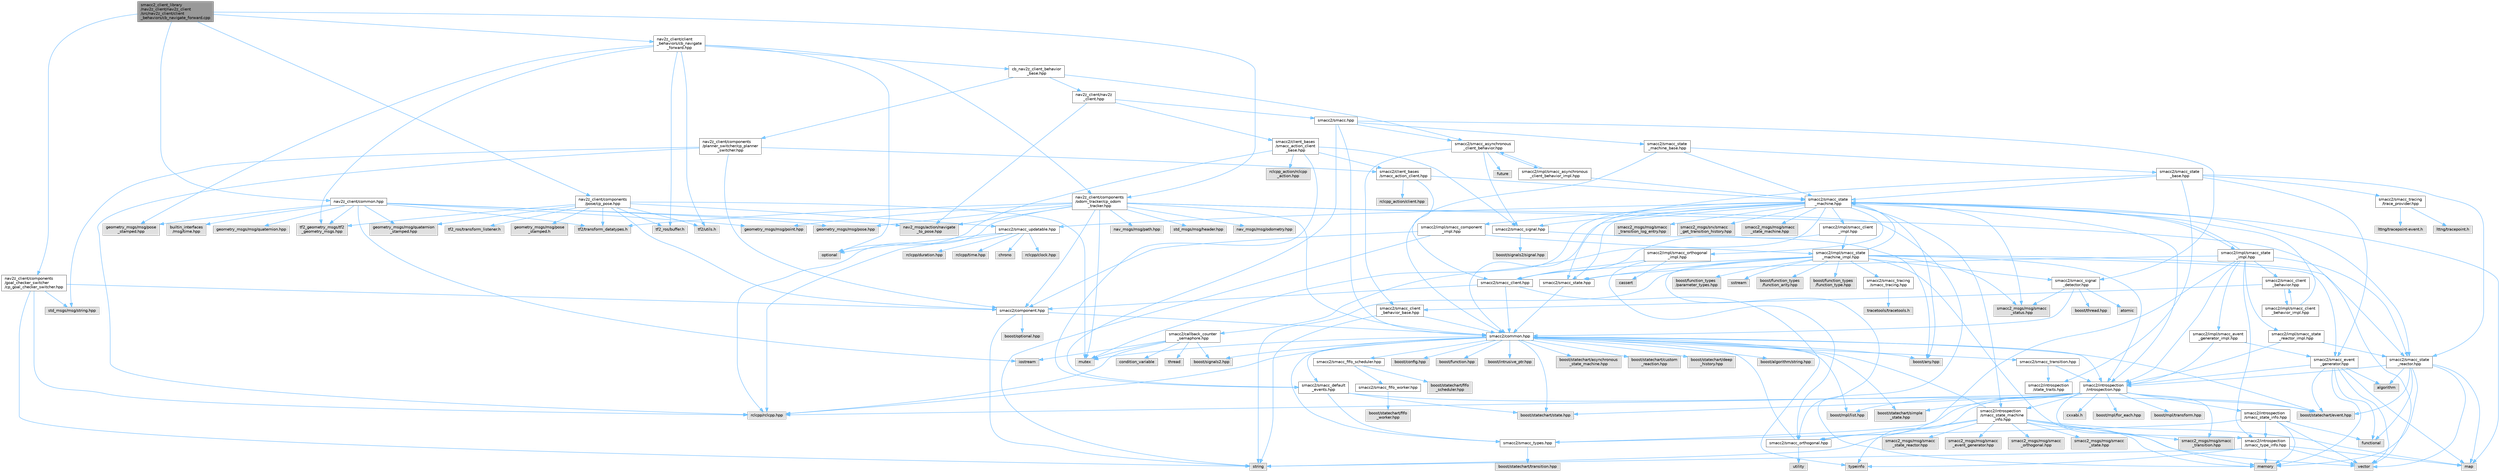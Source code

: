 digraph "smacc2_client_library/nav2z_client/nav2z_client/src/nav2z_client/client_behaviors/cb_navigate_forward.cpp"
{
 // LATEX_PDF_SIZE
  bgcolor="transparent";
  edge [fontname=Helvetica,fontsize=10,labelfontname=Helvetica,labelfontsize=10];
  node [fontname=Helvetica,fontsize=10,shape=box,height=0.2,width=0.4];
  Node1 [label="smacc2_client_library\l/nav2z_client/nav2z_client\l/src/nav2z_client/client\l_behaviors/cb_navigate_forward.cpp",height=0.2,width=0.4,color="gray40", fillcolor="grey60", style="filled", fontcolor="black",tooltip=" "];
  Node1 -> Node2 [color="steelblue1",style="solid"];
  Node2 [label="nav2z_client/common.hpp",height=0.2,width=0.4,color="grey40", fillcolor="white", style="filled",URL="$client__library_2nav2z__client_2nav2z__client_2include_2nav2z__client_2common_8hpp.html",tooltip=" "];
  Node2 -> Node3 [color="steelblue1",style="solid"];
  Node3 [label="iostream",height=0.2,width=0.4,color="grey60", fillcolor="#E0E0E0", style="filled",tooltip=" "];
  Node2 -> Node4 [color="steelblue1",style="solid"];
  Node4 [label="tf2/transform_datatypes.h",height=0.2,width=0.4,color="grey60", fillcolor="#E0E0E0", style="filled",tooltip=" "];
  Node2 -> Node5 [color="steelblue1",style="solid"];
  Node5 [label="builtin_interfaces\l/msg/time.hpp",height=0.2,width=0.4,color="grey60", fillcolor="#E0E0E0", style="filled",tooltip=" "];
  Node2 -> Node6 [color="steelblue1",style="solid"];
  Node6 [label="geometry_msgs/msg/point.hpp",height=0.2,width=0.4,color="grey60", fillcolor="#E0E0E0", style="filled",tooltip=" "];
  Node2 -> Node7 [color="steelblue1",style="solid"];
  Node7 [label="geometry_msgs/msg/pose.hpp",height=0.2,width=0.4,color="grey60", fillcolor="#E0E0E0", style="filled",tooltip=" "];
  Node2 -> Node8 [color="steelblue1",style="solid"];
  Node8 [label="geometry_msgs/msg/pose\l_stamped.hpp",height=0.2,width=0.4,color="grey60", fillcolor="#E0E0E0", style="filled",tooltip=" "];
  Node2 -> Node9 [color="steelblue1",style="solid"];
  Node9 [label="geometry_msgs/msg/quaternion.hpp",height=0.2,width=0.4,color="grey60", fillcolor="#E0E0E0", style="filled",tooltip=" "];
  Node2 -> Node10 [color="steelblue1",style="solid"];
  Node10 [label="geometry_msgs/msg/quaternion\l_stamped.hpp",height=0.2,width=0.4,color="grey60", fillcolor="#E0E0E0", style="filled",tooltip=" "];
  Node2 -> Node11 [color="steelblue1",style="solid"];
  Node11 [label="nav2_msgs/action/navigate\l_to_pose.hpp",height=0.2,width=0.4,color="grey60", fillcolor="#E0E0E0", style="filled",tooltip=" "];
  Node2 -> Node12 [color="steelblue1",style="solid"];
  Node12 [label="tf2_geometry_msgs/tf2\l_geometry_msgs.hpp",height=0.2,width=0.4,color="grey60", fillcolor="#E0E0E0", style="filled",tooltip=" "];
  Node1 -> Node13 [color="steelblue1",style="solid"];
  Node13 [label="nav2z_client/client\l_behaviors/cb_navigate\l_forward.hpp",height=0.2,width=0.4,color="grey40", fillcolor="white", style="filled",URL="$cb__navigate__forward_8hpp.html",tooltip=" "];
  Node13 -> Node14 [color="steelblue1",style="solid"];
  Node14 [label="tf2/utils.h",height=0.2,width=0.4,color="grey60", fillcolor="#E0E0E0", style="filled",tooltip=" "];
  Node13 -> Node15 [color="steelblue1",style="solid"];
  Node15 [label="tf2_ros/buffer.h",height=0.2,width=0.4,color="grey60", fillcolor="#E0E0E0", style="filled",tooltip=" "];
  Node13 -> Node8 [color="steelblue1",style="solid"];
  Node13 -> Node16 [color="steelblue1",style="solid"];
  Node16 [label="nav2z_client/components\l/odom_tracker/cp_odom\l_tracker.hpp",height=0.2,width=0.4,color="grey40", fillcolor="white", style="filled",URL="$cp__odom__tracker_8hpp.html",tooltip=" "];
  Node16 -> Node4 [color="steelblue1",style="solid"];
  Node16 -> Node17 [color="steelblue1",style="solid"];
  Node17 [label="smacc2/common.hpp",height=0.2,width=0.4,color="grey40", fillcolor="white", style="filled",URL="$include_2smacc2_2common_8hpp.html",tooltip=" "];
  Node17 -> Node18 [color="steelblue1",style="solid"];
  Node18 [label="boost/statechart/asynchronous\l_state_machine.hpp",height=0.2,width=0.4,color="grey60", fillcolor="#E0E0E0", style="filled",tooltip=" "];
  Node17 -> Node19 [color="steelblue1",style="solid"];
  Node19 [label="boost/statechart/custom\l_reaction.hpp",height=0.2,width=0.4,color="grey60", fillcolor="#E0E0E0", style="filled",tooltip=" "];
  Node17 -> Node20 [color="steelblue1",style="solid"];
  Node20 [label="boost/statechart/deep\l_history.hpp",height=0.2,width=0.4,color="grey60", fillcolor="#E0E0E0", style="filled",tooltip=" "];
  Node17 -> Node21 [color="steelblue1",style="solid"];
  Node21 [label="boost/statechart/event.hpp",height=0.2,width=0.4,color="grey60", fillcolor="#E0E0E0", style="filled",tooltip=" "];
  Node17 -> Node22 [color="steelblue1",style="solid"];
  Node22 [label="boost/statechart/simple\l_state.hpp",height=0.2,width=0.4,color="grey60", fillcolor="#E0E0E0", style="filled",tooltip=" "];
  Node17 -> Node23 [color="steelblue1",style="solid"];
  Node23 [label="boost/statechart/state.hpp",height=0.2,width=0.4,color="grey60", fillcolor="#E0E0E0", style="filled",tooltip=" "];
  Node17 -> Node24 [color="steelblue1",style="solid"];
  Node24 [label="boost/algorithm/string.hpp",height=0.2,width=0.4,color="grey60", fillcolor="#E0E0E0", style="filled",tooltip=" "];
  Node17 -> Node25 [color="steelblue1",style="solid"];
  Node25 [label="boost/any.hpp",height=0.2,width=0.4,color="grey60", fillcolor="#E0E0E0", style="filled",tooltip=" "];
  Node17 -> Node26 [color="steelblue1",style="solid"];
  Node26 [label="boost/config.hpp",height=0.2,width=0.4,color="grey60", fillcolor="#E0E0E0", style="filled",tooltip=" "];
  Node17 -> Node27 [color="steelblue1",style="solid"];
  Node27 [label="boost/function.hpp",height=0.2,width=0.4,color="grey60", fillcolor="#E0E0E0", style="filled",tooltip=" "];
  Node17 -> Node28 [color="steelblue1",style="solid"];
  Node28 [label="boost/intrusive_ptr.hpp",height=0.2,width=0.4,color="grey60", fillcolor="#E0E0E0", style="filled",tooltip=" "];
  Node17 -> Node29 [color="steelblue1",style="solid"];
  Node29 [label="boost/mpl/list.hpp",height=0.2,width=0.4,color="grey60", fillcolor="#E0E0E0", style="filled",tooltip=" "];
  Node17 -> Node30 [color="steelblue1",style="solid"];
  Node30 [label="boost/signals2.hpp",height=0.2,width=0.4,color="grey60", fillcolor="#E0E0E0", style="filled",tooltip=" "];
  Node17 -> Node31 [color="steelblue1",style="solid"];
  Node31 [label="mutex",height=0.2,width=0.4,color="grey60", fillcolor="#E0E0E0", style="filled",tooltip=" "];
  Node17 -> Node32 [color="steelblue1",style="solid"];
  Node32 [label="rclcpp/rclcpp.hpp",height=0.2,width=0.4,color="grey60", fillcolor="#E0E0E0", style="filled",tooltip=" "];
  Node17 -> Node33 [color="steelblue1",style="solid"];
  Node33 [label="smacc2/introspection\l/introspection.hpp",height=0.2,width=0.4,color="grey40", fillcolor="white", style="filled",URL="$introspection_8hpp.html",tooltip=" "];
  Node33 -> Node21 [color="steelblue1",style="solid"];
  Node33 -> Node22 [color="steelblue1",style="solid"];
  Node33 -> Node23 [color="steelblue1",style="solid"];
  Node33 -> Node34 [color="steelblue1",style="solid"];
  Node34 [label="boost/mpl/for_each.hpp",height=0.2,width=0.4,color="grey60", fillcolor="#E0E0E0", style="filled",tooltip=" "];
  Node33 -> Node29 [color="steelblue1",style="solid"];
  Node33 -> Node35 [color="steelblue1",style="solid"];
  Node35 [label="boost/mpl/transform.hpp",height=0.2,width=0.4,color="grey60", fillcolor="#E0E0E0", style="filled",tooltip=" "];
  Node33 -> Node32 [color="steelblue1",style="solid"];
  Node33 -> Node36 [color="steelblue1",style="solid"];
  Node36 [label="typeinfo",height=0.2,width=0.4,color="grey60", fillcolor="#E0E0E0", style="filled",tooltip=" "];
  Node33 -> Node37 [color="steelblue1",style="solid"];
  Node37 [label="smacc2/introspection\l/smacc_state_info.hpp",height=0.2,width=0.4,color="grey40", fillcolor="white", style="filled",URL="$smacc__state__info_8hpp.html",tooltip=" "];
  Node37 -> Node38 [color="steelblue1",style="solid"];
  Node38 [label="functional",height=0.2,width=0.4,color="grey60", fillcolor="#E0E0E0", style="filled",tooltip=" "];
  Node37 -> Node39 [color="steelblue1",style="solid"];
  Node39 [label="memory",height=0.2,width=0.4,color="grey60", fillcolor="#E0E0E0", style="filled",tooltip=" "];
  Node37 -> Node40 [color="steelblue1",style="solid"];
  Node40 [label="smacc2/introspection\l/smacc_type_info.hpp",height=0.2,width=0.4,color="grey40", fillcolor="white", style="filled",URL="$smacc__type__info_8hpp.html",tooltip=" "];
  Node40 -> Node41 [color="steelblue1",style="solid"];
  Node41 [label="map",height=0.2,width=0.4,color="grey60", fillcolor="#E0E0E0", style="filled",tooltip=" "];
  Node40 -> Node39 [color="steelblue1",style="solid"];
  Node40 -> Node42 [color="steelblue1",style="solid"];
  Node42 [label="string",height=0.2,width=0.4,color="grey60", fillcolor="#E0E0E0", style="filled",tooltip=" "];
  Node40 -> Node36 [color="steelblue1",style="solid"];
  Node40 -> Node43 [color="steelblue1",style="solid"];
  Node43 [label="vector",height=0.2,width=0.4,color="grey60", fillcolor="#E0E0E0", style="filled",tooltip=" "];
  Node37 -> Node44 [color="steelblue1",style="solid"];
  Node44 [label="smacc2/smacc_types.hpp",height=0.2,width=0.4,color="grey40", fillcolor="white", style="filled",URL="$smacc__types_8hpp.html",tooltip=" "];
  Node44 -> Node45 [color="steelblue1",style="solid"];
  Node45 [label="boost/statechart/transition.hpp",height=0.2,width=0.4,color="grey60", fillcolor="#E0E0E0", style="filled",tooltip=" "];
  Node37 -> Node43 [color="steelblue1",style="solid"];
  Node33 -> Node40 [color="steelblue1",style="solid"];
  Node33 -> Node44 [color="steelblue1",style="solid"];
  Node33 -> Node46 [color="steelblue1",style="solid"];
  Node46 [label="cxxabi.h",height=0.2,width=0.4,color="grey60", fillcolor="#E0E0E0", style="filled",tooltip=" "];
  Node33 -> Node47 [color="steelblue1",style="solid"];
  Node47 [label="smacc2_msgs/msg/smacc\l_transition.hpp",height=0.2,width=0.4,color="grey60", fillcolor="#E0E0E0", style="filled",tooltip=" "];
  Node33 -> Node48 [color="steelblue1",style="solid"];
  Node48 [label="smacc2/introspection\l/smacc_state_machine\l_info.hpp",height=0.2,width=0.4,color="grey40", fillcolor="white", style="filled",URL="$smacc__state__machine__info_8hpp.html",tooltip=" "];
  Node48 -> Node41 [color="steelblue1",style="solid"];
  Node48 -> Node39 [color="steelblue1",style="solid"];
  Node48 -> Node42 [color="steelblue1",style="solid"];
  Node48 -> Node43 [color="steelblue1",style="solid"];
  Node48 -> Node17 [color="steelblue1",style="solid"];
  Node48 -> Node49 [color="steelblue1",style="solid"];
  Node49 [label="smacc2/smacc_orthogonal.hpp",height=0.2,width=0.4,color="grey40", fillcolor="white", style="filled",URL="$smacc__orthogonal_8hpp.html",tooltip=" "];
  Node49 -> Node17 [color="steelblue1",style="solid"];
  Node49 -> Node50 [color="steelblue1",style="solid"];
  Node50 [label="utility",height=0.2,width=0.4,color="grey60", fillcolor="#E0E0E0", style="filled",tooltip=" "];
  Node48 -> Node51 [color="steelblue1",style="solid"];
  Node51 [label="smacc2_msgs/msg/smacc\l_event_generator.hpp",height=0.2,width=0.4,color="grey60", fillcolor="#E0E0E0", style="filled",tooltip=" "];
  Node48 -> Node52 [color="steelblue1",style="solid"];
  Node52 [label="smacc2_msgs/msg/smacc\l_orthogonal.hpp",height=0.2,width=0.4,color="grey60", fillcolor="#E0E0E0", style="filled",tooltip=" "];
  Node48 -> Node53 [color="steelblue1",style="solid"];
  Node53 [label="smacc2_msgs/msg/smacc\l_state.hpp",height=0.2,width=0.4,color="grey60", fillcolor="#E0E0E0", style="filled",tooltip=" "];
  Node48 -> Node54 [color="steelblue1",style="solid"];
  Node54 [label="smacc2_msgs/msg/smacc\l_state_reactor.hpp",height=0.2,width=0.4,color="grey60", fillcolor="#E0E0E0", style="filled",tooltip=" "];
  Node48 -> Node47 [color="steelblue1",style="solid"];
  Node17 -> Node55 [color="steelblue1",style="solid"];
  Node55 [label="smacc2/smacc_fifo_scheduler.hpp",height=0.2,width=0.4,color="grey40", fillcolor="white", style="filled",URL="$smacc__fifo__scheduler_8hpp.html",tooltip=" "];
  Node55 -> Node56 [color="steelblue1",style="solid"];
  Node56 [label="boost/statechart/fifo\l_scheduler.hpp",height=0.2,width=0.4,color="grey60", fillcolor="#E0E0E0", style="filled",tooltip=" "];
  Node55 -> Node57 [color="steelblue1",style="solid"];
  Node57 [label="smacc2/smacc_fifo_worker.hpp",height=0.2,width=0.4,color="grey40", fillcolor="white", style="filled",URL="$smacc__fifo__worker_8hpp.html",tooltip=" "];
  Node57 -> Node58 [color="steelblue1",style="solid"];
  Node58 [label="boost/statechart/fifo\l_worker.hpp",height=0.2,width=0.4,color="grey60", fillcolor="#E0E0E0", style="filled",tooltip=" "];
  Node17 -> Node44 [color="steelblue1",style="solid"];
  Node17 -> Node59 [color="steelblue1",style="solid"];
  Node59 [label="smacc2/smacc_default\l_events.hpp",height=0.2,width=0.4,color="grey40", fillcolor="white", style="filled",URL="$smacc__default__events_8hpp.html",tooltip=" "];
  Node59 -> Node44 [color="steelblue1",style="solid"];
  Node59 -> Node21 [color="steelblue1",style="solid"];
  Node59 -> Node23 [color="steelblue1",style="solid"];
  Node17 -> Node60 [color="steelblue1",style="solid"];
  Node60 [label="smacc2/smacc_transition.hpp",height=0.2,width=0.4,color="grey40", fillcolor="white", style="filled",URL="$smacc__transition_8hpp.html",tooltip=" "];
  Node60 -> Node33 [color="steelblue1",style="solid"];
  Node60 -> Node61 [color="steelblue1",style="solid"];
  Node61 [label="smacc2/introspection\l/state_traits.hpp",height=0.2,width=0.4,color="grey40", fillcolor="white", style="filled",URL="$state__traits_8hpp.html",tooltip=" "];
  Node16 -> Node62 [color="steelblue1",style="solid"];
  Node62 [label="smacc2/component.hpp",height=0.2,width=0.4,color="grey40", fillcolor="white", style="filled",URL="$component_8hpp.html",tooltip=" "];
  Node62 -> Node42 [color="steelblue1",style="solid"];
  Node62 -> Node63 [color="steelblue1",style="solid"];
  Node63 [label="boost/optional.hpp",height=0.2,width=0.4,color="grey60", fillcolor="#E0E0E0", style="filled",tooltip=" "];
  Node62 -> Node17 [color="steelblue1",style="solid"];
  Node16 -> Node32 [color="steelblue1",style="solid"];
  Node16 -> Node39 [color="steelblue1",style="solid"];
  Node16 -> Node31 [color="steelblue1",style="solid"];
  Node16 -> Node43 [color="steelblue1",style="solid"];
  Node16 -> Node6 [color="steelblue1",style="solid"];
  Node16 -> Node7 [color="steelblue1",style="solid"];
  Node16 -> Node11 [color="steelblue1",style="solid"];
  Node16 -> Node64 [color="steelblue1",style="solid"];
  Node64 [label="nav_msgs/msg/odometry.hpp",height=0.2,width=0.4,color="grey60", fillcolor="#E0E0E0", style="filled",tooltip=" "];
  Node16 -> Node65 [color="steelblue1",style="solid"];
  Node65 [label="nav_msgs/msg/path.hpp",height=0.2,width=0.4,color="grey60", fillcolor="#E0E0E0", style="filled",tooltip=" "];
  Node16 -> Node66 [color="steelblue1",style="solid"];
  Node66 [label="std_msgs/msg/header.hpp",height=0.2,width=0.4,color="grey60", fillcolor="#E0E0E0", style="filled",tooltip=" "];
  Node13 -> Node67 [color="steelblue1",style="solid"];
  Node67 [label="optional",height=0.2,width=0.4,color="grey60", fillcolor="#E0E0E0", style="filled",tooltip=" "];
  Node13 -> Node12 [color="steelblue1",style="solid"];
  Node13 -> Node68 [color="steelblue1",style="solid"];
  Node68 [label="cb_nav2z_client_behavior\l_base.hpp",height=0.2,width=0.4,color="grey40", fillcolor="white", style="filled",URL="$cb__nav2z__client__behavior__base_8hpp.html",tooltip=" "];
  Node68 -> Node69 [color="steelblue1",style="solid"];
  Node69 [label="nav2z_client/components\l/planner_switcher/cp_planner\l_switcher.hpp",height=0.2,width=0.4,color="grey40", fillcolor="white", style="filled",URL="$cp__planner__switcher_8hpp.html",tooltip=" "];
  Node69 -> Node32 [color="steelblue1",style="solid"];
  Node69 -> Node70 [color="steelblue1",style="solid"];
  Node70 [label="smacc2/client_bases\l/smacc_action_client.hpp",height=0.2,width=0.4,color="grey40", fillcolor="white", style="filled",URL="$smacc__action__client_8hpp.html",tooltip=" "];
  Node70 -> Node71 [color="steelblue1",style="solid"];
  Node71 [label="smacc2/smacc_client.hpp",height=0.2,width=0.4,color="grey40", fillcolor="white", style="filled",URL="$smacc__client_8hpp.html",tooltip=" "];
  Node71 -> Node17 [color="steelblue1",style="solid"];
  Node71 -> Node62 [color="steelblue1",style="solid"];
  Node71 -> Node36 [color="steelblue1",style="solid"];
  Node70 -> Node72 [color="steelblue1",style="solid"];
  Node72 [label="smacc2/smacc_state\l_machine.hpp",height=0.2,width=0.4,color="grey40", fillcolor="white", style="filled",URL="$smacc__state__machine_8hpp.html",tooltip=" "];
  Node72 -> Node25 [color="steelblue1",style="solid"];
  Node72 -> Node41 [color="steelblue1",style="solid"];
  Node72 -> Node31 [color="steelblue1",style="solid"];
  Node72 -> Node17 [color="steelblue1",style="solid"];
  Node72 -> Node33 [color="steelblue1",style="solid"];
  Node72 -> Node48 [color="steelblue1",style="solid"];
  Node72 -> Node73 [color="steelblue1",style="solid"];
  Node73 [label="smacc2/smacc_signal.hpp",height=0.2,width=0.4,color="grey40", fillcolor="white", style="filled",URL="$smacc__signal_8hpp.html",tooltip=" "];
  Node73 -> Node25 [color="steelblue1",style="solid"];
  Node73 -> Node74 [color="steelblue1",style="solid"];
  Node74 [label="boost/signals2/signal.hpp",height=0.2,width=0.4,color="grey60", fillcolor="#E0E0E0", style="filled",tooltip=" "];
  Node72 -> Node75 [color="steelblue1",style="solid"];
  Node75 [label="smacc2/smacc_updatable.hpp",height=0.2,width=0.4,color="grey40", fillcolor="white", style="filled",URL="$smacc__updatable_8hpp.html",tooltip=" "];
  Node75 -> Node76 [color="steelblue1",style="solid"];
  Node76 [label="chrono",height=0.2,width=0.4,color="grey60", fillcolor="#E0E0E0", style="filled",tooltip=" "];
  Node75 -> Node67 [color="steelblue1",style="solid"];
  Node75 -> Node77 [color="steelblue1",style="solid"];
  Node77 [label="rclcpp/clock.hpp",height=0.2,width=0.4,color="grey60", fillcolor="#E0E0E0", style="filled",tooltip=" "];
  Node75 -> Node78 [color="steelblue1",style="solid"];
  Node78 [label="rclcpp/duration.hpp",height=0.2,width=0.4,color="grey60", fillcolor="#E0E0E0", style="filled",tooltip=" "];
  Node75 -> Node32 [color="steelblue1",style="solid"];
  Node75 -> Node79 [color="steelblue1",style="solid"];
  Node79 [label="rclcpp/time.hpp",height=0.2,width=0.4,color="grey60", fillcolor="#E0E0E0", style="filled",tooltip=" "];
  Node72 -> Node80 [color="steelblue1",style="solid"];
  Node80 [label="smacc2_msgs/msg/smacc\l_state_machine.hpp",height=0.2,width=0.4,color="grey60", fillcolor="#E0E0E0", style="filled",tooltip=" "];
  Node72 -> Node81 [color="steelblue1",style="solid"];
  Node81 [label="smacc2_msgs/msg/smacc\l_status.hpp",height=0.2,width=0.4,color="grey60", fillcolor="#E0E0E0", style="filled",tooltip=" "];
  Node72 -> Node82 [color="steelblue1",style="solid"];
  Node82 [label="smacc2_msgs/msg/smacc\l_transition_log_entry.hpp",height=0.2,width=0.4,color="grey60", fillcolor="#E0E0E0", style="filled",tooltip=" "];
  Node72 -> Node83 [color="steelblue1",style="solid"];
  Node83 [label="smacc2_msgs/srv/smacc\l_get_transition_history.hpp",height=0.2,width=0.4,color="grey60", fillcolor="#E0E0E0", style="filled",tooltip=" "];
  Node72 -> Node84 [color="steelblue1",style="solid"];
  Node84 [label="smacc2/callback_counter\l_semaphore.hpp",height=0.2,width=0.4,color="grey40", fillcolor="white", style="filled",URL="$callback__counter__semaphore_8hpp.html",tooltip=" "];
  Node84 -> Node30 [color="steelblue1",style="solid"];
  Node84 -> Node85 [color="steelblue1",style="solid"];
  Node85 [label="condition_variable",height=0.2,width=0.4,color="grey60", fillcolor="#E0E0E0", style="filled",tooltip=" "];
  Node84 -> Node3 [color="steelblue1",style="solid"];
  Node84 -> Node31 [color="steelblue1",style="solid"];
  Node84 -> Node32 [color="steelblue1",style="solid"];
  Node84 -> Node86 [color="steelblue1",style="solid"];
  Node86 [label="thread",height=0.2,width=0.4,color="grey60", fillcolor="#E0E0E0", style="filled",tooltip=" "];
  Node72 -> Node87 [color="steelblue1",style="solid"];
  Node87 [label="smacc2/smacc_state.hpp",height=0.2,width=0.4,color="grey40", fillcolor="white", style="filled",URL="$smacc__state_8hpp.html",tooltip=" "];
  Node87 -> Node17 [color="steelblue1",style="solid"];
  Node72 -> Node88 [color="steelblue1",style="solid"];
  Node88 [label="smacc2/smacc_state\l_reactor.hpp",height=0.2,width=0.4,color="grey40", fillcolor="white", style="filled",URL="$smacc__state__reactor_8hpp.html",tooltip=" "];
  Node88 -> Node89 [color="steelblue1",style="solid"];
  Node89 [label="algorithm",height=0.2,width=0.4,color="grey60", fillcolor="#E0E0E0", style="filled",tooltip=" "];
  Node88 -> Node21 [color="steelblue1",style="solid"];
  Node88 -> Node38 [color="steelblue1",style="solid"];
  Node88 -> Node41 [color="steelblue1",style="solid"];
  Node88 -> Node39 [color="steelblue1",style="solid"];
  Node88 -> Node33 [color="steelblue1",style="solid"];
  Node88 -> Node43 [color="steelblue1",style="solid"];
  Node72 -> Node90 [color="steelblue1",style="solid"];
  Node90 [label="smacc2/impl/smacc_client\l_impl.hpp",height=0.2,width=0.4,color="grey40", fillcolor="white", style="filled",URL="$smacc__client__impl_8hpp.html",tooltip=" "];
  Node90 -> Node91 [color="steelblue1",style="solid"];
  Node91 [label="smacc2/impl/smacc_state\l_machine_impl.hpp",height=0.2,width=0.4,color="grey40", fillcolor="white", style="filled",URL="$smacc__state__machine__impl_8hpp.html",tooltip=" "];
  Node91 -> Node39 [color="steelblue1",style="solid"];
  Node91 -> Node92 [color="steelblue1",style="solid"];
  Node92 [label="sstream",height=0.2,width=0.4,color="grey60", fillcolor="#E0E0E0", style="filled",tooltip=" "];
  Node91 -> Node42 [color="steelblue1",style="solid"];
  Node91 -> Node33 [color="steelblue1",style="solid"];
  Node91 -> Node71 [color="steelblue1",style="solid"];
  Node91 -> Node93 [color="steelblue1",style="solid"];
  Node93 [label="smacc2/smacc_event\l_generator.hpp",height=0.2,width=0.4,color="grey40", fillcolor="white", style="filled",URL="$smacc__event__generator_8hpp.html",tooltip=" "];
  Node93 -> Node89 [color="steelblue1",style="solid"];
  Node93 -> Node21 [color="steelblue1",style="solid"];
  Node93 -> Node38 [color="steelblue1",style="solid"];
  Node93 -> Node41 [color="steelblue1",style="solid"];
  Node93 -> Node39 [color="steelblue1",style="solid"];
  Node93 -> Node33 [color="steelblue1",style="solid"];
  Node93 -> Node43 [color="steelblue1",style="solid"];
  Node91 -> Node49 [color="steelblue1",style="solid"];
  Node91 -> Node94 [color="steelblue1",style="solid"];
  Node94 [label="smacc2/smacc_signal\l_detector.hpp",height=0.2,width=0.4,color="grey40", fillcolor="white", style="filled",URL="$smacc__signal__detector_8hpp.html",tooltip=" "];
  Node94 -> Node95 [color="steelblue1",style="solid"];
  Node95 [label="atomic",height=0.2,width=0.4,color="grey60", fillcolor="#E0E0E0", style="filled",tooltip=" "];
  Node94 -> Node96 [color="steelblue1",style="solid"];
  Node96 [label="boost/thread.hpp",height=0.2,width=0.4,color="grey60", fillcolor="#E0E0E0", style="filled",tooltip=" "];
  Node94 -> Node17 [color="steelblue1",style="solid"];
  Node94 -> Node81 [color="steelblue1",style="solid"];
  Node91 -> Node87 [color="steelblue1",style="solid"];
  Node91 -> Node72 [color="steelblue1",style="solid"];
  Node91 -> Node88 [color="steelblue1",style="solid"];
  Node91 -> Node97 [color="steelblue1",style="solid"];
  Node97 [label="boost/function_types\l/function_arity.hpp",height=0.2,width=0.4,color="grey60", fillcolor="#E0E0E0", style="filled",tooltip=" "];
  Node91 -> Node98 [color="steelblue1",style="solid"];
  Node98 [label="boost/function_types\l/function_type.hpp",height=0.2,width=0.4,color="grey60", fillcolor="#E0E0E0", style="filled",tooltip=" "];
  Node91 -> Node99 [color="steelblue1",style="solid"];
  Node99 [label="boost/function_types\l/parameter_types.hpp",height=0.2,width=0.4,color="grey60", fillcolor="#E0E0E0", style="filled",tooltip=" "];
  Node91 -> Node100 [color="steelblue1",style="solid"];
  Node100 [label="smacc2/smacc_tracing\l/smacc_tracing.hpp",height=0.2,width=0.4,color="grey40", fillcolor="white", style="filled",URL="$smacc__tracing_8hpp.html",tooltip=" "];
  Node100 -> Node101 [color="steelblue1",style="solid"];
  Node101 [label="tracetools/tracetools.h",height=0.2,width=0.4,color="grey60", fillcolor="#E0E0E0", style="filled",tooltip=" "];
  Node91 -> Node81 [color="steelblue1",style="solid"];
  Node90 -> Node71 [color="steelblue1",style="solid"];
  Node72 -> Node102 [color="steelblue1",style="solid"];
  Node102 [label="smacc2/impl/smacc_component\l_impl.hpp",height=0.2,width=0.4,color="grey40", fillcolor="white", style="filled",URL="$smacc__component__impl_8hpp.html",tooltip=" "];
  Node102 -> Node42 [color="steelblue1",style="solid"];
  Node102 -> Node62 [color="steelblue1",style="solid"];
  Node102 -> Node91 [color="steelblue1",style="solid"];
  Node72 -> Node103 [color="steelblue1",style="solid"];
  Node103 [label="smacc2/impl/smacc_orthogonal\l_impl.hpp",height=0.2,width=0.4,color="grey40", fillcolor="white", style="filled",URL="$smacc__orthogonal__impl_8hpp.html",tooltip=" "];
  Node103 -> Node104 [color="steelblue1",style="solid"];
  Node104 [label="cassert",height=0.2,width=0.4,color="grey60", fillcolor="#E0E0E0", style="filled",tooltip=" "];
  Node103 -> Node71 [color="steelblue1",style="solid"];
  Node103 -> Node49 [color="steelblue1",style="solid"];
  Node72 -> Node105 [color="steelblue1",style="solid"];
  Node105 [label="smacc2/impl/smacc_state\l_impl.hpp",height=0.2,width=0.4,color="grey40", fillcolor="white", style="filled",URL="$smacc__state__impl_8hpp.html",tooltip=" "];
  Node105 -> Node33 [color="steelblue1",style="solid"];
  Node105 -> Node106 [color="steelblue1",style="solid"];
  Node106 [label="smacc2/smacc_client\l_behavior.hpp",height=0.2,width=0.4,color="grey40", fillcolor="white", style="filled",URL="$smacc__client__behavior_8hpp.html",tooltip=" "];
  Node106 -> Node107 [color="steelblue1",style="solid"];
  Node107 [label="smacc2/smacc_client\l_behavior_base.hpp",height=0.2,width=0.4,color="grey40", fillcolor="white", style="filled",URL="$smacc__client__behavior__base_8hpp.html",tooltip=" "];
  Node107 -> Node42 [color="steelblue1",style="solid"];
  Node107 -> Node17 [color="steelblue1",style="solid"];
  Node106 -> Node108 [color="steelblue1",style="solid"];
  Node108 [label="smacc2/impl/smacc_client\l_behavior_impl.hpp",height=0.2,width=0.4,color="grey40", fillcolor="white", style="filled",URL="$smacc__client__behavior__impl_8hpp.html",tooltip=" "];
  Node108 -> Node106 [color="steelblue1",style="solid"];
  Node108 -> Node72 [color="steelblue1",style="solid"];
  Node105 -> Node49 [color="steelblue1",style="solid"];
  Node105 -> Node87 [color="steelblue1",style="solid"];
  Node105 -> Node88 [color="steelblue1",style="solid"];
  Node105 -> Node40 [color="steelblue1",style="solid"];
  Node105 -> Node72 [color="steelblue1",style="solid"];
  Node105 -> Node109 [color="steelblue1",style="solid"];
  Node109 [label="smacc2/impl/smacc_event\l_generator_impl.hpp",height=0.2,width=0.4,color="grey40", fillcolor="white", style="filled",URL="$smacc__event__generator__impl_8hpp.html",tooltip=" "];
  Node109 -> Node33 [color="steelblue1",style="solid"];
  Node109 -> Node93 [color="steelblue1",style="solid"];
  Node105 -> Node110 [color="steelblue1",style="solid"];
  Node110 [label="smacc2/impl/smacc_state\l_reactor_impl.hpp",height=0.2,width=0.4,color="grey40", fillcolor="white", style="filled",URL="$smacc__state__reactor__impl_8hpp.html",tooltip=" "];
  Node110 -> Node33 [color="steelblue1",style="solid"];
  Node110 -> Node88 [color="steelblue1",style="solid"];
  Node70 -> Node111 [color="steelblue1",style="solid"];
  Node111 [label="rclcpp_action/client.hpp",height=0.2,width=0.4,color="grey60", fillcolor="#E0E0E0", style="filled",tooltip=" "];
  Node69 -> Node62 [color="steelblue1",style="solid"];
  Node69 -> Node112 [color="steelblue1",style="solid"];
  Node112 [label="std_msgs/msg/string.hpp",height=0.2,width=0.4,color="grey60", fillcolor="#E0E0E0", style="filled",tooltip=" "];
  Node68 -> Node113 [color="steelblue1",style="solid"];
  Node113 [label="nav2z_client/nav2z\l_client.hpp",height=0.2,width=0.4,color="grey40", fillcolor="white", style="filled",URL="$nav2z__client_8hpp.html",tooltip=" "];
  Node113 -> Node114 [color="steelblue1",style="solid"];
  Node114 [label="smacc2/client_bases\l/smacc_action_client\l_base.hpp",height=0.2,width=0.4,color="grey40", fillcolor="white", style="filled",URL="$smacc__action__client__base_8hpp.html",tooltip=" "];
  Node114 -> Node70 [color="steelblue1",style="solid"];
  Node114 -> Node59 [color="steelblue1",style="solid"];
  Node114 -> Node73 [color="steelblue1",style="solid"];
  Node114 -> Node67 [color="steelblue1",style="solid"];
  Node114 -> Node115 [color="steelblue1",style="solid"];
  Node115 [label="rclcpp_action/rclcpp\l_action.hpp",height=0.2,width=0.4,color="grey60", fillcolor="#E0E0E0", style="filled",tooltip=" "];
  Node113 -> Node116 [color="steelblue1",style="solid"];
  Node116 [label="smacc2/smacc.hpp",height=0.2,width=0.4,color="grey40", fillcolor="white", style="filled",URL="$smacc_8hpp.html",tooltip=" "];
  Node116 -> Node17 [color="steelblue1",style="solid"];
  Node116 -> Node117 [color="steelblue1",style="solid"];
  Node117 [label="smacc2/smacc_asynchronous\l_client_behavior.hpp",height=0.2,width=0.4,color="grey40", fillcolor="white", style="filled",URL="$smacc__asynchronous__client__behavior_8hpp.html",tooltip=" "];
  Node117 -> Node118 [color="steelblue1",style="solid"];
  Node118 [label="future",height=0.2,width=0.4,color="grey60", fillcolor="#E0E0E0", style="filled",tooltip=" "];
  Node117 -> Node107 [color="steelblue1",style="solid"];
  Node117 -> Node73 [color="steelblue1",style="solid"];
  Node117 -> Node119 [color="steelblue1",style="solid"];
  Node119 [label="smacc2/impl/smacc_asynchronous\l_client_behavior_impl.hpp",height=0.2,width=0.4,color="grey40", fillcolor="white", style="filled",URL="$smacc__asynchronous__client__behavior__impl_8hpp.html",tooltip=" "];
  Node119 -> Node117 [color="steelblue1",style="solid"];
  Node119 -> Node72 [color="steelblue1",style="solid"];
  Node116 -> Node59 [color="steelblue1",style="solid"];
  Node116 -> Node94 [color="steelblue1",style="solid"];
  Node116 -> Node120 [color="steelblue1",style="solid"];
  Node120 [label="smacc2/smacc_state\l_machine_base.hpp",height=0.2,width=0.4,color="grey40", fillcolor="white", style="filled",URL="$smacc__state__machine__base_8hpp.html",tooltip=" "];
  Node120 -> Node17 [color="steelblue1",style="solid"];
  Node120 -> Node121 [color="steelblue1",style="solid"];
  Node121 [label="smacc2/smacc_state\l_base.hpp",height=0.2,width=0.4,color="grey40", fillcolor="white", style="filled",URL="$smacc__state__base_8hpp.html",tooltip=" "];
  Node121 -> Node61 [color="steelblue1",style="solid"];
  Node121 -> Node93 [color="steelblue1",style="solid"];
  Node121 -> Node87 [color="steelblue1",style="solid"];
  Node121 -> Node72 [color="steelblue1",style="solid"];
  Node121 -> Node88 [color="steelblue1",style="solid"];
  Node121 -> Node122 [color="steelblue1",style="solid"];
  Node122 [label="smacc2/smacc_tracing\l/trace_provider.hpp",height=0.2,width=0.4,color="grey40", fillcolor="white", style="filled",URL="$trace__provider_8hpp.html",tooltip=" "];
  Node122 -> Node123 [color="steelblue1",style="solid"];
  Node123 [label="lttng/tracepoint.h",height=0.2,width=0.4,color="grey60", fillcolor="#E0E0E0", style="filled",tooltip=" "];
  Node122 -> Node124 [color="steelblue1",style="solid"];
  Node124 [label="lttng/tracepoint-event.h",height=0.2,width=0.4,color="grey60", fillcolor="#E0E0E0", style="filled",tooltip=" "];
  Node120 -> Node72 [color="steelblue1",style="solid"];
  Node113 -> Node11 [color="steelblue1",style="solid"];
  Node68 -> Node117 [color="steelblue1",style="solid"];
  Node1 -> Node125 [color="steelblue1",style="solid"];
  Node125 [label="nav2z_client/components\l/goal_checker_switcher\l/cp_goal_checker_switcher.hpp",height=0.2,width=0.4,color="grey40", fillcolor="white", style="filled",URL="$cp__goal__checker__switcher_8hpp.html",tooltip=" "];
  Node125 -> Node42 [color="steelblue1",style="solid"];
  Node125 -> Node32 [color="steelblue1",style="solid"];
  Node125 -> Node62 [color="steelblue1",style="solid"];
  Node125 -> Node112 [color="steelblue1",style="solid"];
  Node1 -> Node16 [color="steelblue1",style="solid"];
  Node1 -> Node126 [color="steelblue1",style="solid"];
  Node126 [label="nav2z_client/components\l/pose/cp_pose.hpp",height=0.2,width=0.4,color="grey40", fillcolor="white", style="filled",URL="$cp__pose_8hpp.html",tooltip=" "];
  Node126 -> Node31 [color="steelblue1",style="solid"];
  Node126 -> Node127 [color="steelblue1",style="solid"];
  Node127 [label="geometry_msgs/msg/pose\l_stamped.h",height=0.2,width=0.4,color="grey60", fillcolor="#E0E0E0", style="filled",tooltip=" "];
  Node126 -> Node4 [color="steelblue1",style="solid"];
  Node126 -> Node14 [color="steelblue1",style="solid"];
  Node126 -> Node15 [color="steelblue1",style="solid"];
  Node126 -> Node128 [color="steelblue1",style="solid"];
  Node128 [label="tf2_ros/transform_listener.h",height=0.2,width=0.4,color="grey60", fillcolor="#E0E0E0", style="filled",tooltip=" "];
  Node126 -> Node10 [color="steelblue1",style="solid"];
  Node126 -> Node12 [color="steelblue1",style="solid"];
  Node126 -> Node62 [color="steelblue1",style="solid"];
  Node126 -> Node75 [color="steelblue1",style="solid"];
}
